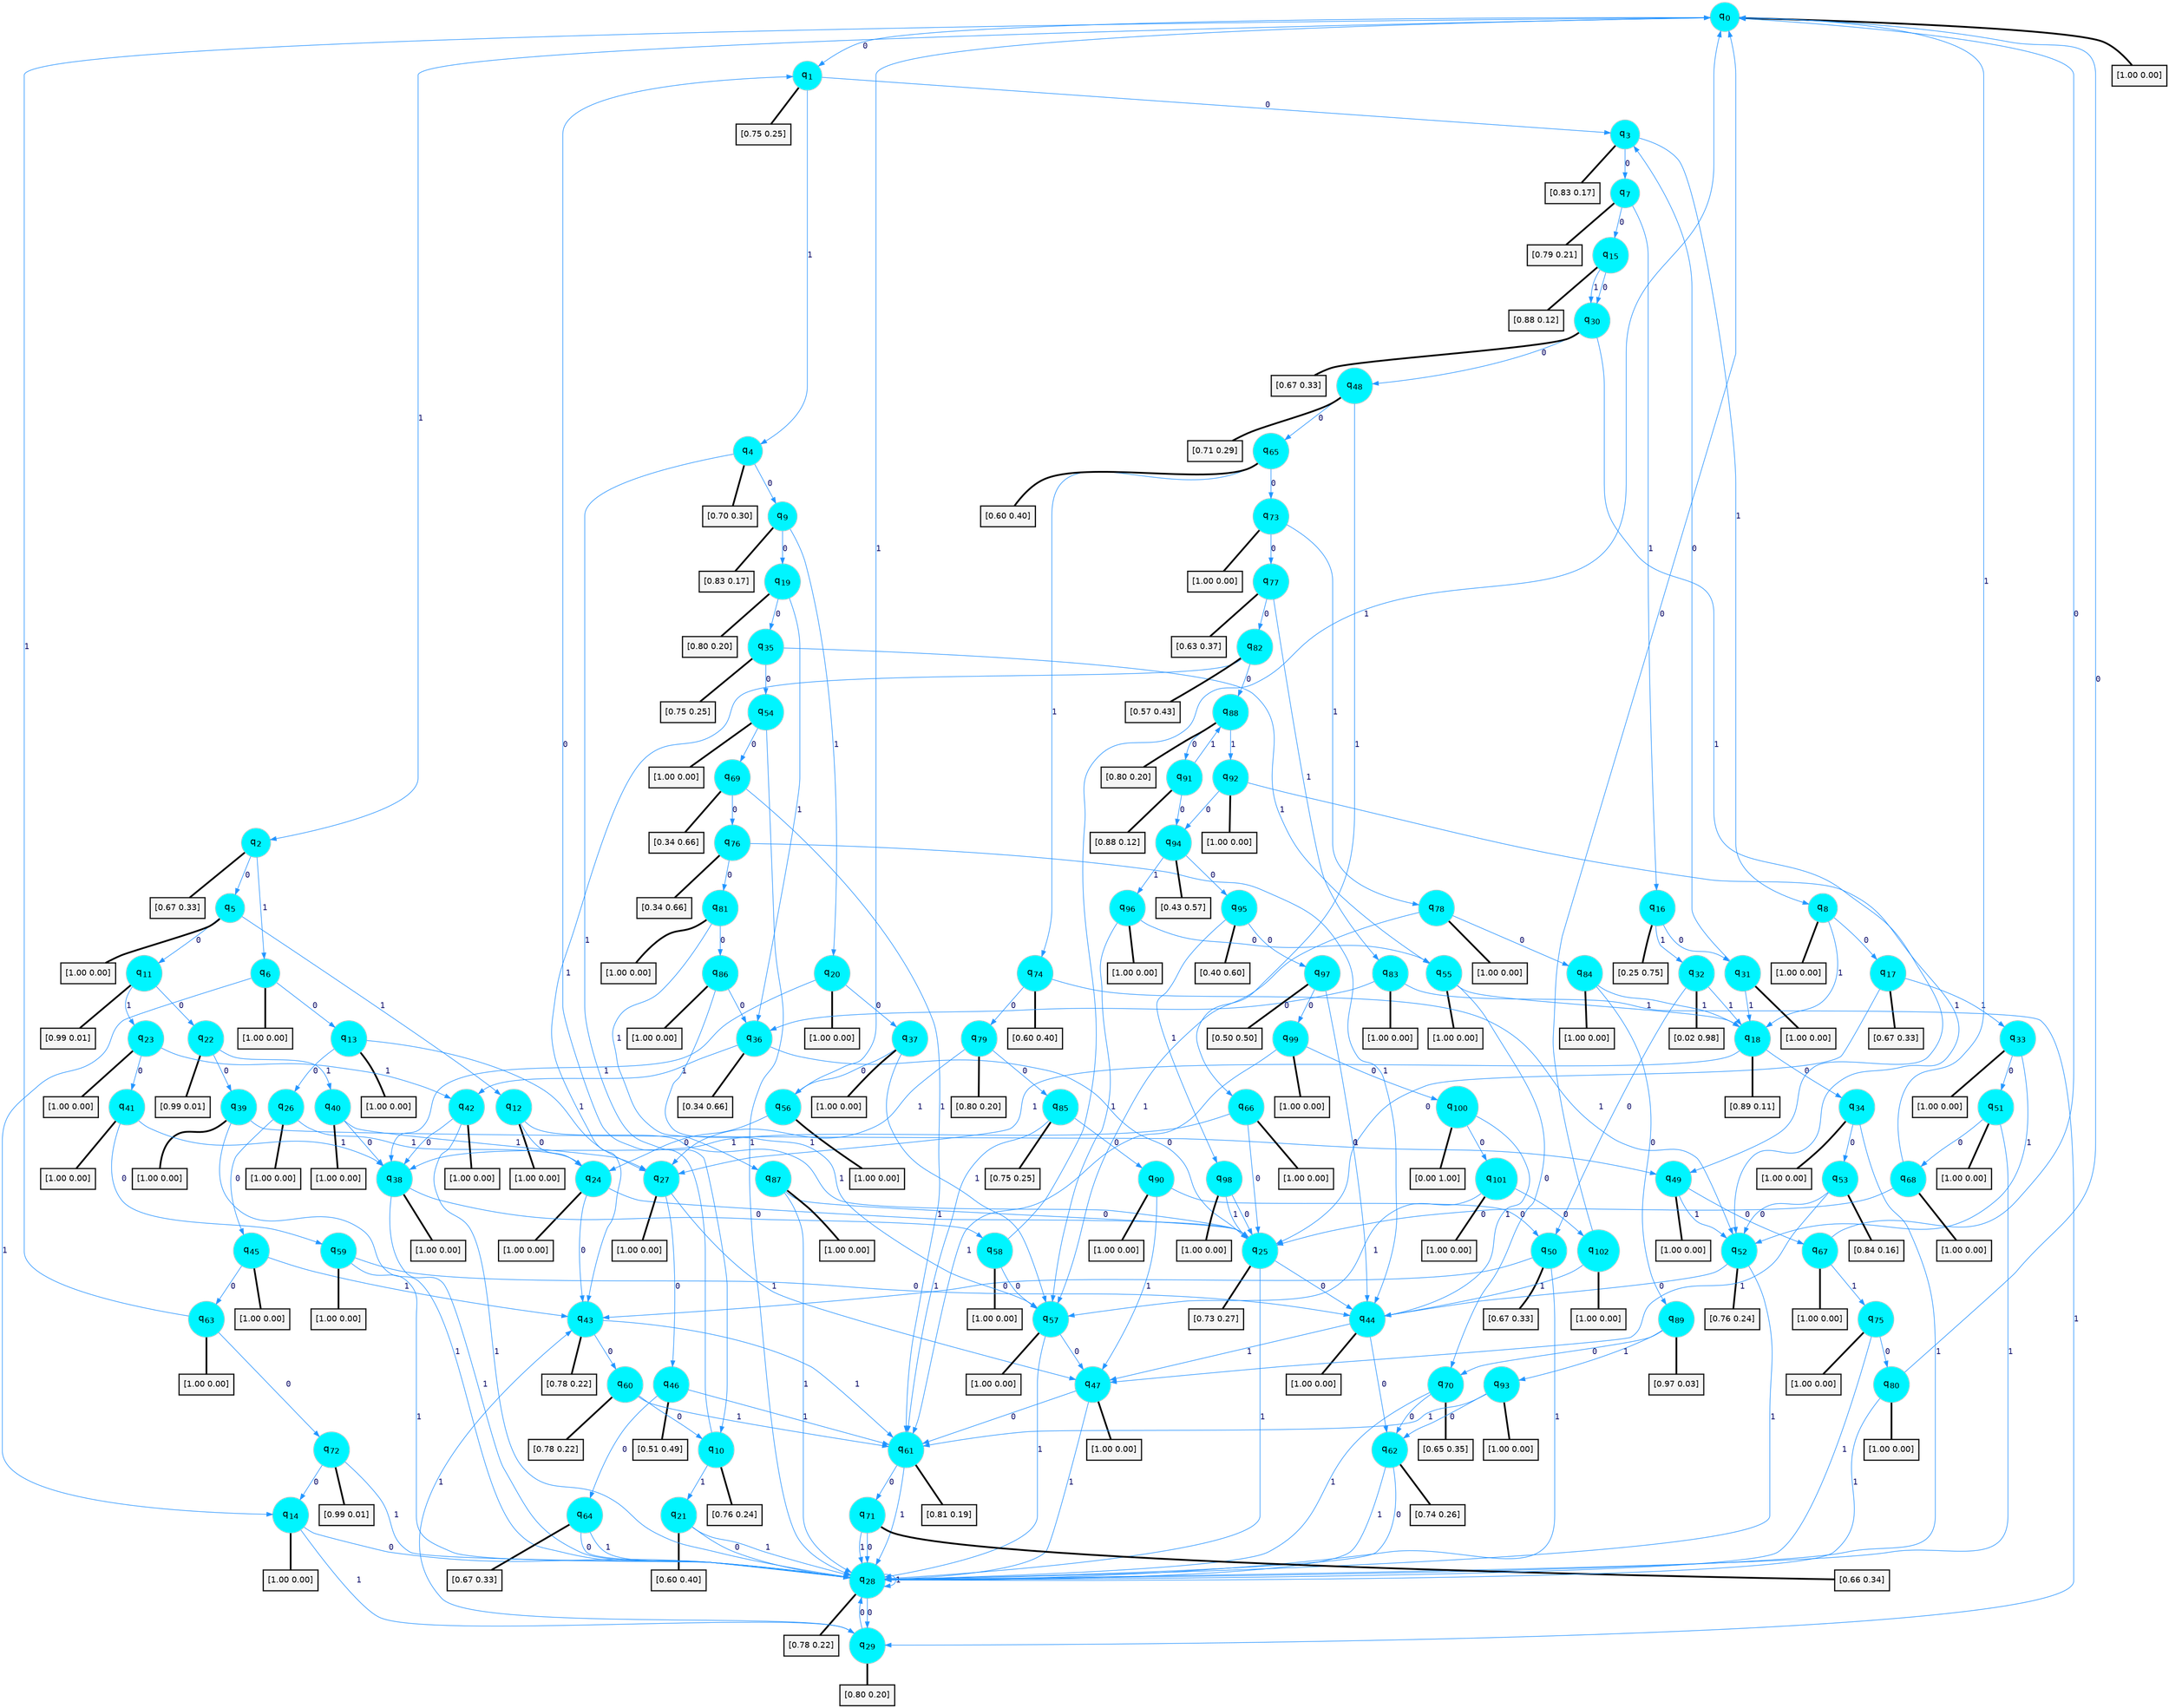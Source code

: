 digraph G {
graph [
bgcolor=transparent, dpi=300, rankdir=TD, size="40,25"];
node [
color=gray, fillcolor=turquoise1, fontcolor=black, fontname=Helvetica, fontsize=16, fontweight=bold, shape=circle, style=filled];
edge [
arrowsize=1, color=dodgerblue1, fontcolor=midnightblue, fontname=courier, fontweight=bold, penwidth=1, style=solid, weight=20];
0[label=<q<SUB>0</SUB>>];
1[label=<q<SUB>1</SUB>>];
2[label=<q<SUB>2</SUB>>];
3[label=<q<SUB>3</SUB>>];
4[label=<q<SUB>4</SUB>>];
5[label=<q<SUB>5</SUB>>];
6[label=<q<SUB>6</SUB>>];
7[label=<q<SUB>7</SUB>>];
8[label=<q<SUB>8</SUB>>];
9[label=<q<SUB>9</SUB>>];
10[label=<q<SUB>10</SUB>>];
11[label=<q<SUB>11</SUB>>];
12[label=<q<SUB>12</SUB>>];
13[label=<q<SUB>13</SUB>>];
14[label=<q<SUB>14</SUB>>];
15[label=<q<SUB>15</SUB>>];
16[label=<q<SUB>16</SUB>>];
17[label=<q<SUB>17</SUB>>];
18[label=<q<SUB>18</SUB>>];
19[label=<q<SUB>19</SUB>>];
20[label=<q<SUB>20</SUB>>];
21[label=<q<SUB>21</SUB>>];
22[label=<q<SUB>22</SUB>>];
23[label=<q<SUB>23</SUB>>];
24[label=<q<SUB>24</SUB>>];
25[label=<q<SUB>25</SUB>>];
26[label=<q<SUB>26</SUB>>];
27[label=<q<SUB>27</SUB>>];
28[label=<q<SUB>28</SUB>>];
29[label=<q<SUB>29</SUB>>];
30[label=<q<SUB>30</SUB>>];
31[label=<q<SUB>31</SUB>>];
32[label=<q<SUB>32</SUB>>];
33[label=<q<SUB>33</SUB>>];
34[label=<q<SUB>34</SUB>>];
35[label=<q<SUB>35</SUB>>];
36[label=<q<SUB>36</SUB>>];
37[label=<q<SUB>37</SUB>>];
38[label=<q<SUB>38</SUB>>];
39[label=<q<SUB>39</SUB>>];
40[label=<q<SUB>40</SUB>>];
41[label=<q<SUB>41</SUB>>];
42[label=<q<SUB>42</SUB>>];
43[label=<q<SUB>43</SUB>>];
44[label=<q<SUB>44</SUB>>];
45[label=<q<SUB>45</SUB>>];
46[label=<q<SUB>46</SUB>>];
47[label=<q<SUB>47</SUB>>];
48[label=<q<SUB>48</SUB>>];
49[label=<q<SUB>49</SUB>>];
50[label=<q<SUB>50</SUB>>];
51[label=<q<SUB>51</SUB>>];
52[label=<q<SUB>52</SUB>>];
53[label=<q<SUB>53</SUB>>];
54[label=<q<SUB>54</SUB>>];
55[label=<q<SUB>55</SUB>>];
56[label=<q<SUB>56</SUB>>];
57[label=<q<SUB>57</SUB>>];
58[label=<q<SUB>58</SUB>>];
59[label=<q<SUB>59</SUB>>];
60[label=<q<SUB>60</SUB>>];
61[label=<q<SUB>61</SUB>>];
62[label=<q<SUB>62</SUB>>];
63[label=<q<SUB>63</SUB>>];
64[label=<q<SUB>64</SUB>>];
65[label=<q<SUB>65</SUB>>];
66[label=<q<SUB>66</SUB>>];
67[label=<q<SUB>67</SUB>>];
68[label=<q<SUB>68</SUB>>];
69[label=<q<SUB>69</SUB>>];
70[label=<q<SUB>70</SUB>>];
71[label=<q<SUB>71</SUB>>];
72[label=<q<SUB>72</SUB>>];
73[label=<q<SUB>73</SUB>>];
74[label=<q<SUB>74</SUB>>];
75[label=<q<SUB>75</SUB>>];
76[label=<q<SUB>76</SUB>>];
77[label=<q<SUB>77</SUB>>];
78[label=<q<SUB>78</SUB>>];
79[label=<q<SUB>79</SUB>>];
80[label=<q<SUB>80</SUB>>];
81[label=<q<SUB>81</SUB>>];
82[label=<q<SUB>82</SUB>>];
83[label=<q<SUB>83</SUB>>];
84[label=<q<SUB>84</SUB>>];
85[label=<q<SUB>85</SUB>>];
86[label=<q<SUB>86</SUB>>];
87[label=<q<SUB>87</SUB>>];
88[label=<q<SUB>88</SUB>>];
89[label=<q<SUB>89</SUB>>];
90[label=<q<SUB>90</SUB>>];
91[label=<q<SUB>91</SUB>>];
92[label=<q<SUB>92</SUB>>];
93[label=<q<SUB>93</SUB>>];
94[label=<q<SUB>94</SUB>>];
95[label=<q<SUB>95</SUB>>];
96[label=<q<SUB>96</SUB>>];
97[label=<q<SUB>97</SUB>>];
98[label=<q<SUB>98</SUB>>];
99[label=<q<SUB>99</SUB>>];
100[label=<q<SUB>100</SUB>>];
101[label=<q<SUB>101</SUB>>];
102[label=<q<SUB>102</SUB>>];
103[label="[1.00 0.00]", shape=box,fontcolor=black, fontname=Helvetica, fontsize=14, penwidth=2, fillcolor=whitesmoke,color=black];
104[label="[0.75 0.25]", shape=box,fontcolor=black, fontname=Helvetica, fontsize=14, penwidth=2, fillcolor=whitesmoke,color=black];
105[label="[0.67 0.33]", shape=box,fontcolor=black, fontname=Helvetica, fontsize=14, penwidth=2, fillcolor=whitesmoke,color=black];
106[label="[0.83 0.17]", shape=box,fontcolor=black, fontname=Helvetica, fontsize=14, penwidth=2, fillcolor=whitesmoke,color=black];
107[label="[0.70 0.30]", shape=box,fontcolor=black, fontname=Helvetica, fontsize=14, penwidth=2, fillcolor=whitesmoke,color=black];
108[label="[1.00 0.00]", shape=box,fontcolor=black, fontname=Helvetica, fontsize=14, penwidth=2, fillcolor=whitesmoke,color=black];
109[label="[1.00 0.00]", shape=box,fontcolor=black, fontname=Helvetica, fontsize=14, penwidth=2, fillcolor=whitesmoke,color=black];
110[label="[0.79 0.21]", shape=box,fontcolor=black, fontname=Helvetica, fontsize=14, penwidth=2, fillcolor=whitesmoke,color=black];
111[label="[1.00 0.00]", shape=box,fontcolor=black, fontname=Helvetica, fontsize=14, penwidth=2, fillcolor=whitesmoke,color=black];
112[label="[0.83 0.17]", shape=box,fontcolor=black, fontname=Helvetica, fontsize=14, penwidth=2, fillcolor=whitesmoke,color=black];
113[label="[0.76 0.24]", shape=box,fontcolor=black, fontname=Helvetica, fontsize=14, penwidth=2, fillcolor=whitesmoke,color=black];
114[label="[0.99 0.01]", shape=box,fontcolor=black, fontname=Helvetica, fontsize=14, penwidth=2, fillcolor=whitesmoke,color=black];
115[label="[1.00 0.00]", shape=box,fontcolor=black, fontname=Helvetica, fontsize=14, penwidth=2, fillcolor=whitesmoke,color=black];
116[label="[1.00 0.00]", shape=box,fontcolor=black, fontname=Helvetica, fontsize=14, penwidth=2, fillcolor=whitesmoke,color=black];
117[label="[1.00 0.00]", shape=box,fontcolor=black, fontname=Helvetica, fontsize=14, penwidth=2, fillcolor=whitesmoke,color=black];
118[label="[0.88 0.12]", shape=box,fontcolor=black, fontname=Helvetica, fontsize=14, penwidth=2, fillcolor=whitesmoke,color=black];
119[label="[0.25 0.75]", shape=box,fontcolor=black, fontname=Helvetica, fontsize=14, penwidth=2, fillcolor=whitesmoke,color=black];
120[label="[0.67 0.33]", shape=box,fontcolor=black, fontname=Helvetica, fontsize=14, penwidth=2, fillcolor=whitesmoke,color=black];
121[label="[0.89 0.11]", shape=box,fontcolor=black, fontname=Helvetica, fontsize=14, penwidth=2, fillcolor=whitesmoke,color=black];
122[label="[0.80 0.20]", shape=box,fontcolor=black, fontname=Helvetica, fontsize=14, penwidth=2, fillcolor=whitesmoke,color=black];
123[label="[1.00 0.00]", shape=box,fontcolor=black, fontname=Helvetica, fontsize=14, penwidth=2, fillcolor=whitesmoke,color=black];
124[label="[0.60 0.40]", shape=box,fontcolor=black, fontname=Helvetica, fontsize=14, penwidth=2, fillcolor=whitesmoke,color=black];
125[label="[0.99 0.01]", shape=box,fontcolor=black, fontname=Helvetica, fontsize=14, penwidth=2, fillcolor=whitesmoke,color=black];
126[label="[1.00 0.00]", shape=box,fontcolor=black, fontname=Helvetica, fontsize=14, penwidth=2, fillcolor=whitesmoke,color=black];
127[label="[1.00 0.00]", shape=box,fontcolor=black, fontname=Helvetica, fontsize=14, penwidth=2, fillcolor=whitesmoke,color=black];
128[label="[0.73 0.27]", shape=box,fontcolor=black, fontname=Helvetica, fontsize=14, penwidth=2, fillcolor=whitesmoke,color=black];
129[label="[1.00 0.00]", shape=box,fontcolor=black, fontname=Helvetica, fontsize=14, penwidth=2, fillcolor=whitesmoke,color=black];
130[label="[1.00 0.00]", shape=box,fontcolor=black, fontname=Helvetica, fontsize=14, penwidth=2, fillcolor=whitesmoke,color=black];
131[label="[0.78 0.22]", shape=box,fontcolor=black, fontname=Helvetica, fontsize=14, penwidth=2, fillcolor=whitesmoke,color=black];
132[label="[0.80 0.20]", shape=box,fontcolor=black, fontname=Helvetica, fontsize=14, penwidth=2, fillcolor=whitesmoke,color=black];
133[label="[0.67 0.33]", shape=box,fontcolor=black, fontname=Helvetica, fontsize=14, penwidth=2, fillcolor=whitesmoke,color=black];
134[label="[1.00 0.00]", shape=box,fontcolor=black, fontname=Helvetica, fontsize=14, penwidth=2, fillcolor=whitesmoke,color=black];
135[label="[0.02 0.98]", shape=box,fontcolor=black, fontname=Helvetica, fontsize=14, penwidth=2, fillcolor=whitesmoke,color=black];
136[label="[1.00 0.00]", shape=box,fontcolor=black, fontname=Helvetica, fontsize=14, penwidth=2, fillcolor=whitesmoke,color=black];
137[label="[1.00 0.00]", shape=box,fontcolor=black, fontname=Helvetica, fontsize=14, penwidth=2, fillcolor=whitesmoke,color=black];
138[label="[0.75 0.25]", shape=box,fontcolor=black, fontname=Helvetica, fontsize=14, penwidth=2, fillcolor=whitesmoke,color=black];
139[label="[0.34 0.66]", shape=box,fontcolor=black, fontname=Helvetica, fontsize=14, penwidth=2, fillcolor=whitesmoke,color=black];
140[label="[1.00 0.00]", shape=box,fontcolor=black, fontname=Helvetica, fontsize=14, penwidth=2, fillcolor=whitesmoke,color=black];
141[label="[1.00 0.00]", shape=box,fontcolor=black, fontname=Helvetica, fontsize=14, penwidth=2, fillcolor=whitesmoke,color=black];
142[label="[1.00 0.00]", shape=box,fontcolor=black, fontname=Helvetica, fontsize=14, penwidth=2, fillcolor=whitesmoke,color=black];
143[label="[1.00 0.00]", shape=box,fontcolor=black, fontname=Helvetica, fontsize=14, penwidth=2, fillcolor=whitesmoke,color=black];
144[label="[1.00 0.00]", shape=box,fontcolor=black, fontname=Helvetica, fontsize=14, penwidth=2, fillcolor=whitesmoke,color=black];
145[label="[1.00 0.00]", shape=box,fontcolor=black, fontname=Helvetica, fontsize=14, penwidth=2, fillcolor=whitesmoke,color=black];
146[label="[0.78 0.22]", shape=box,fontcolor=black, fontname=Helvetica, fontsize=14, penwidth=2, fillcolor=whitesmoke,color=black];
147[label="[1.00 0.00]", shape=box,fontcolor=black, fontname=Helvetica, fontsize=14, penwidth=2, fillcolor=whitesmoke,color=black];
148[label="[1.00 0.00]", shape=box,fontcolor=black, fontname=Helvetica, fontsize=14, penwidth=2, fillcolor=whitesmoke,color=black];
149[label="[0.51 0.49]", shape=box,fontcolor=black, fontname=Helvetica, fontsize=14, penwidth=2, fillcolor=whitesmoke,color=black];
150[label="[1.00 0.00]", shape=box,fontcolor=black, fontname=Helvetica, fontsize=14, penwidth=2, fillcolor=whitesmoke,color=black];
151[label="[0.71 0.29]", shape=box,fontcolor=black, fontname=Helvetica, fontsize=14, penwidth=2, fillcolor=whitesmoke,color=black];
152[label="[1.00 0.00]", shape=box,fontcolor=black, fontname=Helvetica, fontsize=14, penwidth=2, fillcolor=whitesmoke,color=black];
153[label="[0.67 0.33]", shape=box,fontcolor=black, fontname=Helvetica, fontsize=14, penwidth=2, fillcolor=whitesmoke,color=black];
154[label="[1.00 0.00]", shape=box,fontcolor=black, fontname=Helvetica, fontsize=14, penwidth=2, fillcolor=whitesmoke,color=black];
155[label="[0.76 0.24]", shape=box,fontcolor=black, fontname=Helvetica, fontsize=14, penwidth=2, fillcolor=whitesmoke,color=black];
156[label="[0.84 0.16]", shape=box,fontcolor=black, fontname=Helvetica, fontsize=14, penwidth=2, fillcolor=whitesmoke,color=black];
157[label="[1.00 0.00]", shape=box,fontcolor=black, fontname=Helvetica, fontsize=14, penwidth=2, fillcolor=whitesmoke,color=black];
158[label="[1.00 0.00]", shape=box,fontcolor=black, fontname=Helvetica, fontsize=14, penwidth=2, fillcolor=whitesmoke,color=black];
159[label="[1.00 0.00]", shape=box,fontcolor=black, fontname=Helvetica, fontsize=14, penwidth=2, fillcolor=whitesmoke,color=black];
160[label="[1.00 0.00]", shape=box,fontcolor=black, fontname=Helvetica, fontsize=14, penwidth=2, fillcolor=whitesmoke,color=black];
161[label="[1.00 0.00]", shape=box,fontcolor=black, fontname=Helvetica, fontsize=14, penwidth=2, fillcolor=whitesmoke,color=black];
162[label="[1.00 0.00]", shape=box,fontcolor=black, fontname=Helvetica, fontsize=14, penwidth=2, fillcolor=whitesmoke,color=black];
163[label="[0.78 0.22]", shape=box,fontcolor=black, fontname=Helvetica, fontsize=14, penwidth=2, fillcolor=whitesmoke,color=black];
164[label="[0.81 0.19]", shape=box,fontcolor=black, fontname=Helvetica, fontsize=14, penwidth=2, fillcolor=whitesmoke,color=black];
165[label="[0.74 0.26]", shape=box,fontcolor=black, fontname=Helvetica, fontsize=14, penwidth=2, fillcolor=whitesmoke,color=black];
166[label="[1.00 0.00]", shape=box,fontcolor=black, fontname=Helvetica, fontsize=14, penwidth=2, fillcolor=whitesmoke,color=black];
167[label="[0.67 0.33]", shape=box,fontcolor=black, fontname=Helvetica, fontsize=14, penwidth=2, fillcolor=whitesmoke,color=black];
168[label="[0.60 0.40]", shape=box,fontcolor=black, fontname=Helvetica, fontsize=14, penwidth=2, fillcolor=whitesmoke,color=black];
169[label="[1.00 0.00]", shape=box,fontcolor=black, fontname=Helvetica, fontsize=14, penwidth=2, fillcolor=whitesmoke,color=black];
170[label="[1.00 0.00]", shape=box,fontcolor=black, fontname=Helvetica, fontsize=14, penwidth=2, fillcolor=whitesmoke,color=black];
171[label="[1.00 0.00]", shape=box,fontcolor=black, fontname=Helvetica, fontsize=14, penwidth=2, fillcolor=whitesmoke,color=black];
172[label="[0.34 0.66]", shape=box,fontcolor=black, fontname=Helvetica, fontsize=14, penwidth=2, fillcolor=whitesmoke,color=black];
173[label="[0.65 0.35]", shape=box,fontcolor=black, fontname=Helvetica, fontsize=14, penwidth=2, fillcolor=whitesmoke,color=black];
174[label="[0.66 0.34]", shape=box,fontcolor=black, fontname=Helvetica, fontsize=14, penwidth=2, fillcolor=whitesmoke,color=black];
175[label="[0.99 0.01]", shape=box,fontcolor=black, fontname=Helvetica, fontsize=14, penwidth=2, fillcolor=whitesmoke,color=black];
176[label="[1.00 0.00]", shape=box,fontcolor=black, fontname=Helvetica, fontsize=14, penwidth=2, fillcolor=whitesmoke,color=black];
177[label="[0.60 0.40]", shape=box,fontcolor=black, fontname=Helvetica, fontsize=14, penwidth=2, fillcolor=whitesmoke,color=black];
178[label="[1.00 0.00]", shape=box,fontcolor=black, fontname=Helvetica, fontsize=14, penwidth=2, fillcolor=whitesmoke,color=black];
179[label="[0.34 0.66]", shape=box,fontcolor=black, fontname=Helvetica, fontsize=14, penwidth=2, fillcolor=whitesmoke,color=black];
180[label="[0.63 0.37]", shape=box,fontcolor=black, fontname=Helvetica, fontsize=14, penwidth=2, fillcolor=whitesmoke,color=black];
181[label="[1.00 0.00]", shape=box,fontcolor=black, fontname=Helvetica, fontsize=14, penwidth=2, fillcolor=whitesmoke,color=black];
182[label="[0.80 0.20]", shape=box,fontcolor=black, fontname=Helvetica, fontsize=14, penwidth=2, fillcolor=whitesmoke,color=black];
183[label="[1.00 0.00]", shape=box,fontcolor=black, fontname=Helvetica, fontsize=14, penwidth=2, fillcolor=whitesmoke,color=black];
184[label="[1.00 0.00]", shape=box,fontcolor=black, fontname=Helvetica, fontsize=14, penwidth=2, fillcolor=whitesmoke,color=black];
185[label="[0.57 0.43]", shape=box,fontcolor=black, fontname=Helvetica, fontsize=14, penwidth=2, fillcolor=whitesmoke,color=black];
186[label="[1.00 0.00]", shape=box,fontcolor=black, fontname=Helvetica, fontsize=14, penwidth=2, fillcolor=whitesmoke,color=black];
187[label="[1.00 0.00]", shape=box,fontcolor=black, fontname=Helvetica, fontsize=14, penwidth=2, fillcolor=whitesmoke,color=black];
188[label="[0.75 0.25]", shape=box,fontcolor=black, fontname=Helvetica, fontsize=14, penwidth=2, fillcolor=whitesmoke,color=black];
189[label="[1.00 0.00]", shape=box,fontcolor=black, fontname=Helvetica, fontsize=14, penwidth=2, fillcolor=whitesmoke,color=black];
190[label="[1.00 0.00]", shape=box,fontcolor=black, fontname=Helvetica, fontsize=14, penwidth=2, fillcolor=whitesmoke,color=black];
191[label="[0.80 0.20]", shape=box,fontcolor=black, fontname=Helvetica, fontsize=14, penwidth=2, fillcolor=whitesmoke,color=black];
192[label="[0.97 0.03]", shape=box,fontcolor=black, fontname=Helvetica, fontsize=14, penwidth=2, fillcolor=whitesmoke,color=black];
193[label="[1.00 0.00]", shape=box,fontcolor=black, fontname=Helvetica, fontsize=14, penwidth=2, fillcolor=whitesmoke,color=black];
194[label="[0.88 0.12]", shape=box,fontcolor=black, fontname=Helvetica, fontsize=14, penwidth=2, fillcolor=whitesmoke,color=black];
195[label="[1.00 0.00]", shape=box,fontcolor=black, fontname=Helvetica, fontsize=14, penwidth=2, fillcolor=whitesmoke,color=black];
196[label="[1.00 0.00]", shape=box,fontcolor=black, fontname=Helvetica, fontsize=14, penwidth=2, fillcolor=whitesmoke,color=black];
197[label="[0.43 0.57]", shape=box,fontcolor=black, fontname=Helvetica, fontsize=14, penwidth=2, fillcolor=whitesmoke,color=black];
198[label="[0.40 0.60]", shape=box,fontcolor=black, fontname=Helvetica, fontsize=14, penwidth=2, fillcolor=whitesmoke,color=black];
199[label="[1.00 0.00]", shape=box,fontcolor=black, fontname=Helvetica, fontsize=14, penwidth=2, fillcolor=whitesmoke,color=black];
200[label="[0.50 0.50]", shape=box,fontcolor=black, fontname=Helvetica, fontsize=14, penwidth=2, fillcolor=whitesmoke,color=black];
201[label="[1.00 0.00]", shape=box,fontcolor=black, fontname=Helvetica, fontsize=14, penwidth=2, fillcolor=whitesmoke,color=black];
202[label="[1.00 0.00]", shape=box,fontcolor=black, fontname=Helvetica, fontsize=14, penwidth=2, fillcolor=whitesmoke,color=black];
203[label="[0.00 1.00]", shape=box,fontcolor=black, fontname=Helvetica, fontsize=14, penwidth=2, fillcolor=whitesmoke,color=black];
204[label="[1.00 0.00]", shape=box,fontcolor=black, fontname=Helvetica, fontsize=14, penwidth=2, fillcolor=whitesmoke,color=black];
205[label="[1.00 0.00]", shape=box,fontcolor=black, fontname=Helvetica, fontsize=14, penwidth=2, fillcolor=whitesmoke,color=black];
0->1 [label=0];
0->2 [label=1];
0->103 [arrowhead=none, penwidth=3,color=black];
1->3 [label=0];
1->4 [label=1];
1->104 [arrowhead=none, penwidth=3,color=black];
2->5 [label=0];
2->6 [label=1];
2->105 [arrowhead=none, penwidth=3,color=black];
3->7 [label=0];
3->8 [label=1];
3->106 [arrowhead=none, penwidth=3,color=black];
4->9 [label=0];
4->10 [label=1];
4->107 [arrowhead=none, penwidth=3,color=black];
5->11 [label=0];
5->12 [label=1];
5->108 [arrowhead=none, penwidth=3,color=black];
6->13 [label=0];
6->14 [label=1];
6->109 [arrowhead=none, penwidth=3,color=black];
7->15 [label=0];
7->16 [label=1];
7->110 [arrowhead=none, penwidth=3,color=black];
8->17 [label=0];
8->18 [label=1];
8->111 [arrowhead=none, penwidth=3,color=black];
9->19 [label=0];
9->20 [label=1];
9->112 [arrowhead=none, penwidth=3,color=black];
10->1 [label=0];
10->21 [label=1];
10->113 [arrowhead=none, penwidth=3,color=black];
11->22 [label=0];
11->23 [label=1];
11->114 [arrowhead=none, penwidth=3,color=black];
12->24 [label=0];
12->25 [label=1];
12->115 [arrowhead=none, penwidth=3,color=black];
13->26 [label=0];
13->27 [label=1];
13->116 [arrowhead=none, penwidth=3,color=black];
14->28 [label=0];
14->29 [label=1];
14->117 [arrowhead=none, penwidth=3,color=black];
15->30 [label=0];
15->30 [label=1];
15->118 [arrowhead=none, penwidth=3,color=black];
16->31 [label=0];
16->32 [label=1];
16->119 [arrowhead=none, penwidth=3,color=black];
17->25 [label=0];
17->33 [label=1];
17->120 [arrowhead=none, penwidth=3,color=black];
18->34 [label=0];
18->27 [label=1];
18->121 [arrowhead=none, penwidth=3,color=black];
19->35 [label=0];
19->36 [label=1];
19->122 [arrowhead=none, penwidth=3,color=black];
20->37 [label=0];
20->38 [label=1];
20->123 [arrowhead=none, penwidth=3,color=black];
21->28 [label=0];
21->28 [label=1];
21->124 [arrowhead=none, penwidth=3,color=black];
22->39 [label=0];
22->40 [label=1];
22->125 [arrowhead=none, penwidth=3,color=black];
23->41 [label=0];
23->42 [label=1];
23->126 [arrowhead=none, penwidth=3,color=black];
24->43 [label=0];
24->25 [label=1];
24->127 [arrowhead=none, penwidth=3,color=black];
25->44 [label=0];
25->28 [label=1];
25->128 [arrowhead=none, penwidth=3,color=black];
26->45 [label=0];
26->24 [label=1];
26->129 [arrowhead=none, penwidth=3,color=black];
27->46 [label=0];
27->47 [label=1];
27->130 [arrowhead=none, penwidth=3,color=black];
28->29 [label=0];
28->28 [label=1];
28->131 [arrowhead=none, penwidth=3,color=black];
29->28 [label=0];
29->43 [label=1];
29->132 [arrowhead=none, penwidth=3,color=black];
30->48 [label=0];
30->49 [label=1];
30->133 [arrowhead=none, penwidth=3,color=black];
31->3 [label=0];
31->18 [label=1];
31->134 [arrowhead=none, penwidth=3,color=black];
32->50 [label=0];
32->18 [label=1];
32->135 [arrowhead=none, penwidth=3,color=black];
33->51 [label=0];
33->52 [label=1];
33->136 [arrowhead=none, penwidth=3,color=black];
34->53 [label=0];
34->28 [label=1];
34->137 [arrowhead=none, penwidth=3,color=black];
35->54 [label=0];
35->55 [label=1];
35->138 [arrowhead=none, penwidth=3,color=black];
36->25 [label=0];
36->42 [label=1];
36->139 [arrowhead=none, penwidth=3,color=black];
37->56 [label=0];
37->57 [label=1];
37->140 [arrowhead=none, penwidth=3,color=black];
38->58 [label=0];
38->28 [label=1];
38->141 [arrowhead=none, penwidth=3,color=black];
39->49 [label=0];
39->28 [label=1];
39->142 [arrowhead=none, penwidth=3,color=black];
40->38 [label=0];
40->27 [label=1];
40->143 [arrowhead=none, penwidth=3,color=black];
41->59 [label=0];
41->38 [label=1];
41->144 [arrowhead=none, penwidth=3,color=black];
42->38 [label=0];
42->28 [label=1];
42->145 [arrowhead=none, penwidth=3,color=black];
43->60 [label=0];
43->61 [label=1];
43->146 [arrowhead=none, penwidth=3,color=black];
44->62 [label=0];
44->47 [label=1];
44->147 [arrowhead=none, penwidth=3,color=black];
45->63 [label=0];
45->43 [label=1];
45->148 [arrowhead=none, penwidth=3,color=black];
46->64 [label=0];
46->61 [label=1];
46->149 [arrowhead=none, penwidth=3,color=black];
47->61 [label=0];
47->28 [label=1];
47->150 [arrowhead=none, penwidth=3,color=black];
48->65 [label=0];
48->66 [label=1];
48->151 [arrowhead=none, penwidth=3,color=black];
49->67 [label=0];
49->52 [label=1];
49->152 [arrowhead=none, penwidth=3,color=black];
50->43 [label=0];
50->28 [label=1];
50->153 [arrowhead=none, penwidth=3,color=black];
51->68 [label=0];
51->28 [label=1];
51->154 [arrowhead=none, penwidth=3,color=black];
52->44 [label=0];
52->28 [label=1];
52->155 [arrowhead=none, penwidth=3,color=black];
53->52 [label=0];
53->47 [label=1];
53->156 [arrowhead=none, penwidth=3,color=black];
54->69 [label=0];
54->28 [label=1];
54->157 [arrowhead=none, penwidth=3,color=black];
55->70 [label=0];
55->18 [label=1];
55->158 [arrowhead=none, penwidth=3,color=black];
56->24 [label=0];
56->0 [label=1];
56->159 [arrowhead=none, penwidth=3,color=black];
57->47 [label=0];
57->28 [label=1];
57->160 [arrowhead=none, penwidth=3,color=black];
58->57 [label=0];
58->0 [label=1];
58->161 [arrowhead=none, penwidth=3,color=black];
59->44 [label=0];
59->28 [label=1];
59->162 [arrowhead=none, penwidth=3,color=black];
60->10 [label=0];
60->61 [label=1];
60->163 [arrowhead=none, penwidth=3,color=black];
61->71 [label=0];
61->28 [label=1];
61->164 [arrowhead=none, penwidth=3,color=black];
62->28 [label=0];
62->28 [label=1];
62->165 [arrowhead=none, penwidth=3,color=black];
63->72 [label=0];
63->0 [label=1];
63->166 [arrowhead=none, penwidth=3,color=black];
64->28 [label=0];
64->28 [label=1];
64->167 [arrowhead=none, penwidth=3,color=black];
65->73 [label=0];
65->74 [label=1];
65->168 [arrowhead=none, penwidth=3,color=black];
66->25 [label=0];
66->38 [label=1];
66->169 [arrowhead=none, penwidth=3,color=black];
67->0 [label=0];
67->75 [label=1];
67->170 [arrowhead=none, penwidth=3,color=black];
68->25 [label=0];
68->0 [label=1];
68->171 [arrowhead=none, penwidth=3,color=black];
69->76 [label=0];
69->61 [label=1];
69->172 [arrowhead=none, penwidth=3,color=black];
70->62 [label=0];
70->28 [label=1];
70->173 [arrowhead=none, penwidth=3,color=black];
71->28 [label=0];
71->28 [label=1];
71->174 [arrowhead=none, penwidth=3,color=black];
72->14 [label=0];
72->28 [label=1];
72->175 [arrowhead=none, penwidth=3,color=black];
73->77 [label=0];
73->78 [label=1];
73->176 [arrowhead=none, penwidth=3,color=black];
74->79 [label=0];
74->52 [label=1];
74->177 [arrowhead=none, penwidth=3,color=black];
75->80 [label=0];
75->28 [label=1];
75->178 [arrowhead=none, penwidth=3,color=black];
76->81 [label=0];
76->44 [label=1];
76->179 [arrowhead=none, penwidth=3,color=black];
77->82 [label=0];
77->83 [label=1];
77->180 [arrowhead=none, penwidth=3,color=black];
78->84 [label=0];
78->57 [label=1];
78->181 [arrowhead=none, penwidth=3,color=black];
79->85 [label=0];
79->27 [label=1];
79->182 [arrowhead=none, penwidth=3,color=black];
80->0 [label=0];
80->28 [label=1];
80->183 [arrowhead=none, penwidth=3,color=black];
81->86 [label=0];
81->87 [label=1];
81->184 [arrowhead=none, penwidth=3,color=black];
82->88 [label=0];
82->43 [label=1];
82->185 [arrowhead=none, penwidth=3,color=black];
83->36 [label=0];
83->29 [label=1];
83->186 [arrowhead=none, penwidth=3,color=black];
84->89 [label=0];
84->18 [label=1];
84->187 [arrowhead=none, penwidth=3,color=black];
85->90 [label=0];
85->61 [label=1];
85->188 [arrowhead=none, penwidth=3,color=black];
86->36 [label=0];
86->57 [label=1];
86->189 [arrowhead=none, penwidth=3,color=black];
87->25 [label=0];
87->28 [label=1];
87->190 [arrowhead=none, penwidth=3,color=black];
88->91 [label=0];
88->92 [label=1];
88->191 [arrowhead=none, penwidth=3,color=black];
89->70 [label=0];
89->93 [label=1];
89->192 [arrowhead=none, penwidth=3,color=black];
90->50 [label=0];
90->47 [label=1];
90->193 [arrowhead=none, penwidth=3,color=black];
91->94 [label=0];
91->88 [label=1];
91->194 [arrowhead=none, penwidth=3,color=black];
92->94 [label=0];
92->52 [label=1];
92->195 [arrowhead=none, penwidth=3,color=black];
93->62 [label=0];
93->61 [label=1];
93->196 [arrowhead=none, penwidth=3,color=black];
94->95 [label=0];
94->96 [label=1];
94->197 [arrowhead=none, penwidth=3,color=black];
95->97 [label=0];
95->98 [label=1];
95->198 [arrowhead=none, penwidth=3,color=black];
96->55 [label=0];
96->57 [label=1];
96->199 [arrowhead=none, penwidth=3,color=black];
97->99 [label=0];
97->44 [label=1];
97->200 [arrowhead=none, penwidth=3,color=black];
98->25 [label=0];
98->25 [label=1];
98->201 [arrowhead=none, penwidth=3,color=black];
99->100 [label=0];
99->61 [label=1];
99->202 [arrowhead=none, penwidth=3,color=black];
100->101 [label=0];
100->44 [label=1];
100->203 [arrowhead=none, penwidth=3,color=black];
101->102 [label=0];
101->57 [label=1];
101->204 [arrowhead=none, penwidth=3,color=black];
102->0 [label=0];
102->44 [label=1];
102->205 [arrowhead=none, penwidth=3,color=black];
}
